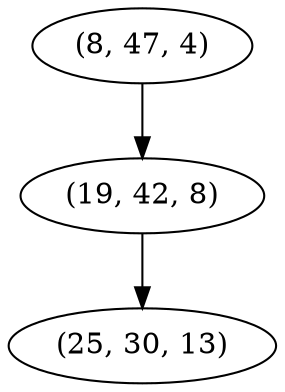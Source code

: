 digraph tree {
    "(8, 47, 4)";
    "(19, 42, 8)";
    "(25, 30, 13)";
    "(8, 47, 4)" -> "(19, 42, 8)";
    "(19, 42, 8)" -> "(25, 30, 13)";
}
